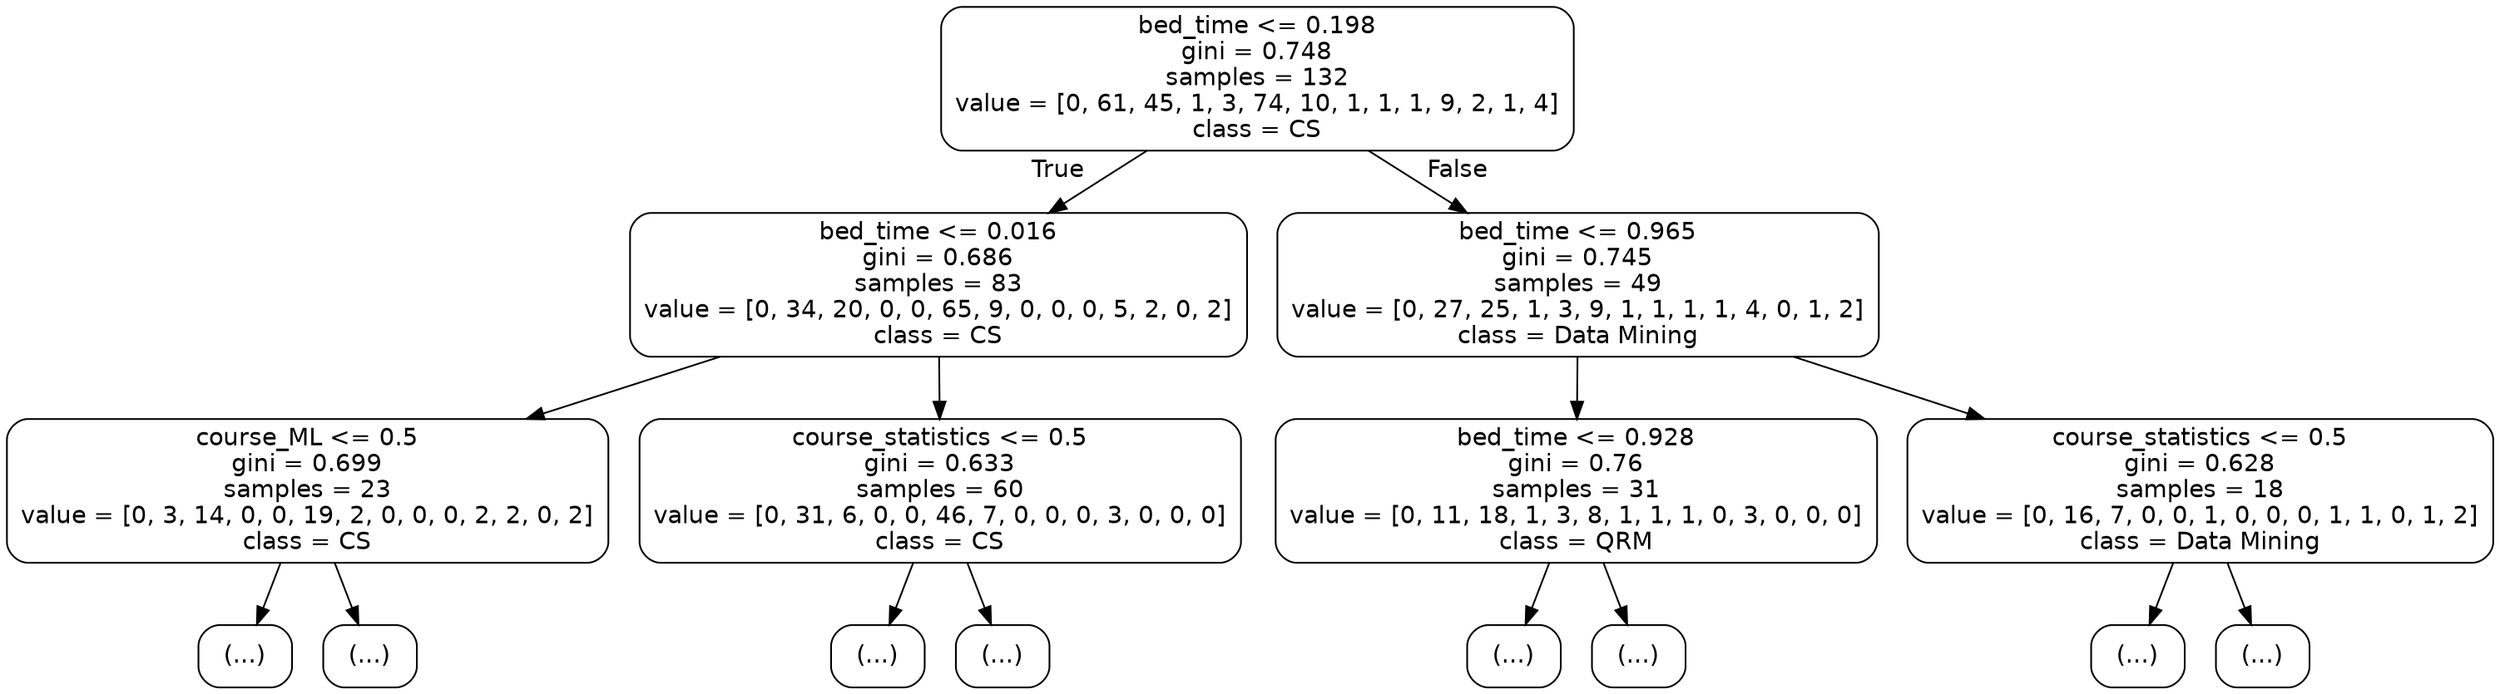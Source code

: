 digraph Tree {
node [shape=box, style="rounded", color="black", fontname="helvetica"] ;
edge [fontname="helvetica"] ;
0 [label="bed_time <= 0.198\ngini = 0.748\nsamples = 132\nvalue = [0, 61, 45, 1, 3, 74, 10, 1, 1, 1, 9, 2, 1, 4]\nclass = CS"] ;
1 [label="bed_time <= 0.016\ngini = 0.686\nsamples = 83\nvalue = [0, 34, 20, 0, 0, 65, 9, 0, 0, 0, 5, 2, 0, 2]\nclass = CS"] ;
0 -> 1 [labeldistance=2.5, labelangle=45, headlabel="True"] ;
2 [label="course_ML <= 0.5\ngini = 0.699\nsamples = 23\nvalue = [0, 3, 14, 0, 0, 19, 2, 0, 0, 0, 2, 2, 0, 2]\nclass = CS"] ;
1 -> 2 ;
3 [label="(...)"] ;
2 -> 3 ;
12 [label="(...)"] ;
2 -> 12 ;
39 [label="course_statistics <= 0.5\ngini = 0.633\nsamples = 60\nvalue = [0, 31, 6, 0, 0, 46, 7, 0, 0, 0, 3, 0, 0, 0]\nclass = CS"] ;
1 -> 39 ;
40 [label="(...)"] ;
39 -> 40 ;
41 [label="(...)"] ;
39 -> 41 ;
114 [label="bed_time <= 0.965\ngini = 0.745\nsamples = 49\nvalue = [0, 27, 25, 1, 3, 9, 1, 1, 1, 1, 4, 0, 1, 2]\nclass = Data Mining"] ;
0 -> 114 [labeldistance=2.5, labelangle=-45, headlabel="False"] ;
115 [label="bed_time <= 0.928\ngini = 0.76\nsamples = 31\nvalue = [0, 11, 18, 1, 3, 8, 1, 1, 1, 0, 3, 0, 0, 0]\nclass = QRM"] ;
114 -> 115 ;
116 [label="(...)"] ;
115 -> 116 ;
125 [label="(...)"] ;
115 -> 125 ;
164 [label="course_statistics <= 0.5\ngini = 0.628\nsamples = 18\nvalue = [0, 16, 7, 0, 0, 1, 0, 0, 0, 1, 1, 0, 1, 2]\nclass = Data Mining"] ;
114 -> 164 ;
165 [label="(...)"] ;
164 -> 165 ;
166 [label="(...)"] ;
164 -> 166 ;
}